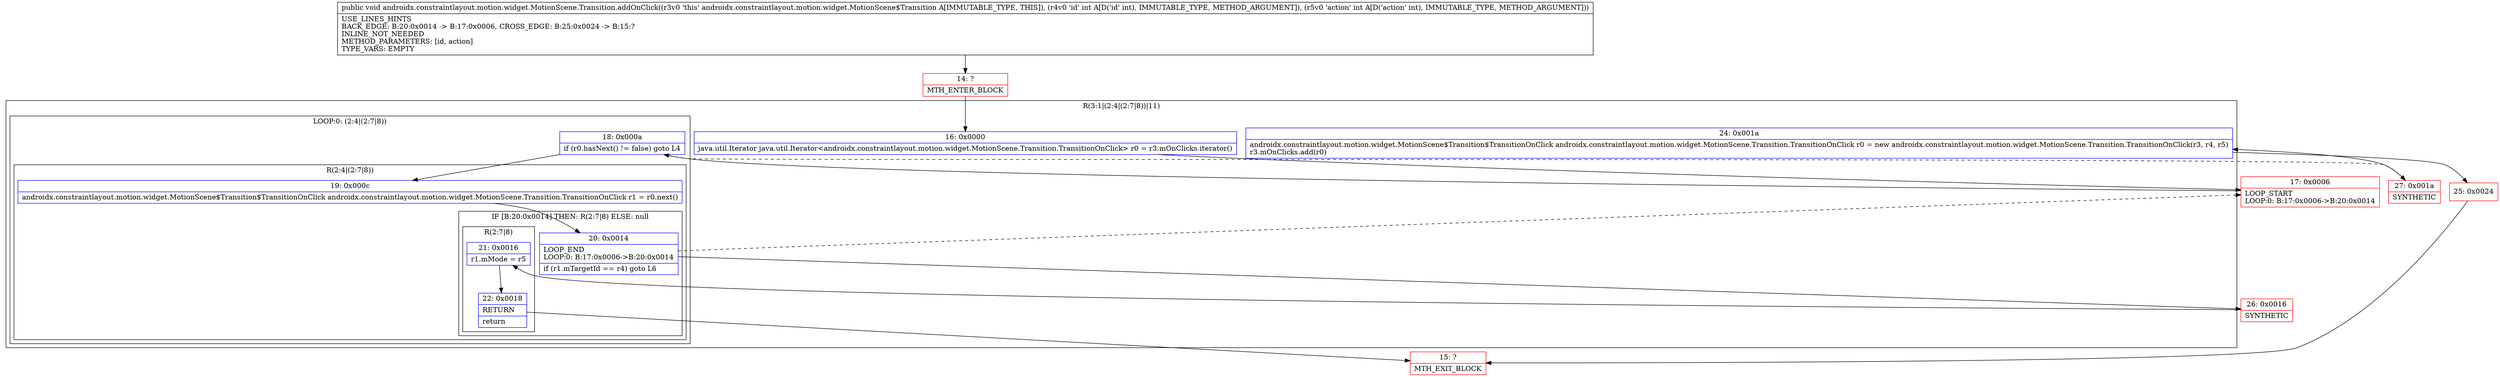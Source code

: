 digraph "CFG forandroidx.constraintlayout.motion.widget.MotionScene.Transition.addOnClick(II)V" {
subgraph cluster_Region_513888393 {
label = "R(3:1|(2:4|(2:7|8))|11)";
node [shape=record,color=blue];
Node_16 [shape=record,label="{16\:\ 0x0000|java.util.Iterator java.util.Iterator\<androidx.constraintlayout.motion.widget.MotionScene.Transition.TransitionOnClick\> r0 = r3.mOnClicks.iterator()\l}"];
subgraph cluster_LoopRegion_126864036 {
label = "LOOP:0: (2:4|(2:7|8))";
node [shape=record,color=blue];
Node_18 [shape=record,label="{18\:\ 0x000a|if (r0.hasNext() != false) goto L4\l}"];
subgraph cluster_Region_222821635 {
label = "R(2:4|(2:7|8))";
node [shape=record,color=blue];
Node_19 [shape=record,label="{19\:\ 0x000c|androidx.constraintlayout.motion.widget.MotionScene$Transition$TransitionOnClick androidx.constraintlayout.motion.widget.MotionScene.Transition.TransitionOnClick r1 = r0.next()\l}"];
subgraph cluster_IfRegion_2118176634 {
label = "IF [B:20:0x0014] THEN: R(2:7|8) ELSE: null";
node [shape=record,color=blue];
Node_20 [shape=record,label="{20\:\ 0x0014|LOOP_END\lLOOP:0: B:17:0x0006\-\>B:20:0x0014\l|if (r1.mTargetId == r4) goto L6\l}"];
subgraph cluster_Region_1794239779 {
label = "R(2:7|8)";
node [shape=record,color=blue];
Node_21 [shape=record,label="{21\:\ 0x0016|r1.mMode = r5\l}"];
Node_22 [shape=record,label="{22\:\ 0x0018|RETURN\l|return\l}"];
}
}
}
}
Node_24 [shape=record,label="{24\:\ 0x001a|androidx.constraintlayout.motion.widget.MotionScene$Transition$TransitionOnClick androidx.constraintlayout.motion.widget.MotionScene.Transition.TransitionOnClick r0 = new androidx.constraintlayout.motion.widget.MotionScene.Transition.TransitionOnClick(r3, r4, r5)\lr3.mOnClicks.add(r0)\l}"];
}
Node_14 [shape=record,color=red,label="{14\:\ ?|MTH_ENTER_BLOCK\l}"];
Node_17 [shape=record,color=red,label="{17\:\ 0x0006|LOOP_START\lLOOP:0: B:17:0x0006\-\>B:20:0x0014\l}"];
Node_26 [shape=record,color=red,label="{26\:\ 0x0016|SYNTHETIC\l}"];
Node_15 [shape=record,color=red,label="{15\:\ ?|MTH_EXIT_BLOCK\l}"];
Node_27 [shape=record,color=red,label="{27\:\ 0x001a|SYNTHETIC\l}"];
Node_25 [shape=record,color=red,label="{25\:\ 0x0024}"];
MethodNode[shape=record,label="{public void androidx.constraintlayout.motion.widget.MotionScene.Transition.addOnClick((r3v0 'this' androidx.constraintlayout.motion.widget.MotionScene$Transition A[IMMUTABLE_TYPE, THIS]), (r4v0 'id' int A[D('id' int), IMMUTABLE_TYPE, METHOD_ARGUMENT]), (r5v0 'action' int A[D('action' int), IMMUTABLE_TYPE, METHOD_ARGUMENT]))  | USE_LINES_HINTS\lBACK_EDGE: B:20:0x0014 \-\> B:17:0x0006, CROSS_EDGE: B:25:0x0024 \-\> B:15:?\lINLINE_NOT_NEEDED\lMETHOD_PARAMETERS: [id, action]\lTYPE_VARS: EMPTY\l}"];
MethodNode -> Node_14;Node_16 -> Node_17;
Node_18 -> Node_19;
Node_18 -> Node_27[style=dashed];
Node_19 -> Node_20;
Node_20 -> Node_17[style=dashed];
Node_20 -> Node_26;
Node_21 -> Node_22;
Node_22 -> Node_15;
Node_24 -> Node_25;
Node_14 -> Node_16;
Node_17 -> Node_18;
Node_26 -> Node_21;
Node_27 -> Node_24;
Node_25 -> Node_15;
}

